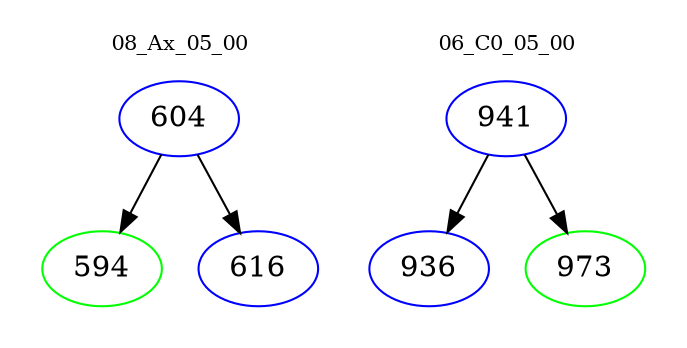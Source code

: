 digraph{
subgraph cluster_0 {
color = white
label = "08_Ax_05_00";
fontsize=10;
T0_604 [label="604", color="blue"]
T0_604 -> T0_594 [color="black"]
T0_594 [label="594", color="green"]
T0_604 -> T0_616 [color="black"]
T0_616 [label="616", color="blue"]
}
subgraph cluster_1 {
color = white
label = "06_C0_05_00";
fontsize=10;
T1_941 [label="941", color="blue"]
T1_941 -> T1_936 [color="black"]
T1_936 [label="936", color="blue"]
T1_941 -> T1_973 [color="black"]
T1_973 [label="973", color="green"]
}
}
